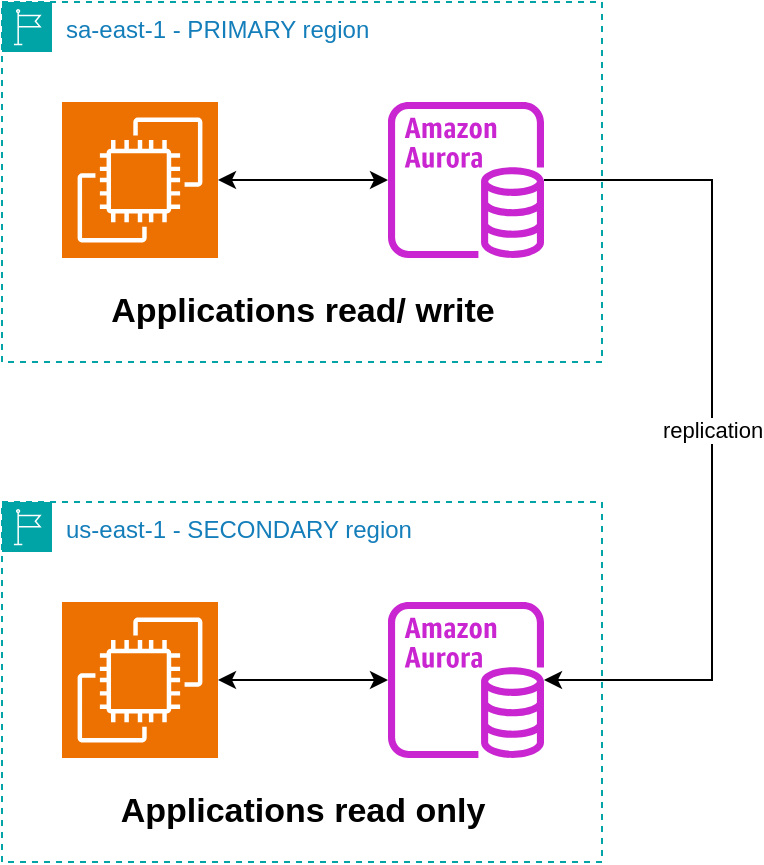 <mxfile version="22.1.16" type="device">
  <diagram name="Page-1" id="ndUFC0uiClozn0y08b7a">
    <mxGraphModel dx="1084" dy="1184" grid="1" gridSize="10" guides="1" tooltips="1" connect="1" arrows="1" fold="1" page="1" pageScale="1" pageWidth="850" pageHeight="1100" math="0" shadow="0">
      <root>
        <mxCell id="0" />
        <mxCell id="1" parent="0" />
        <mxCell id="eIKcoQl4cshyov_YFIaD-3" value="sa-east-1 - PRIMARY region" style="points=[[0,0],[0.25,0],[0.5,0],[0.75,0],[1,0],[1,0.25],[1,0.5],[1,0.75],[1,1],[0.75,1],[0.5,1],[0.25,1],[0,1],[0,0.75],[0,0.5],[0,0.25]];outlineConnect=0;gradientColor=none;html=1;whiteSpace=wrap;fontSize=12;fontStyle=0;container=1;pointerEvents=0;collapsible=0;recursiveResize=0;shape=mxgraph.aws4.group;grIcon=mxgraph.aws4.group_region;strokeColor=#00A4A6;fillColor=none;verticalAlign=top;align=left;spacingLeft=30;fontColor=#147EBA;dashed=1;" vertex="1" parent="1">
          <mxGeometry x="275" y="110" width="300" height="180" as="geometry" />
        </mxCell>
        <mxCell id="eIKcoQl4cshyov_YFIaD-2" value="" style="sketch=0;outlineConnect=0;fontColor=#232F3E;gradientColor=none;fillColor=#C925D1;strokeColor=none;dashed=0;verticalLabelPosition=bottom;verticalAlign=top;align=center;html=1;fontSize=12;fontStyle=0;aspect=fixed;pointerEvents=1;shape=mxgraph.aws4.aurora_instance;" vertex="1" parent="eIKcoQl4cshyov_YFIaD-3">
          <mxGeometry x="193" y="50" width="78" height="78" as="geometry" />
        </mxCell>
        <mxCell id="eIKcoQl4cshyov_YFIaD-4" style="edgeStyle=orthogonalEdgeStyle;rounded=0;orthogonalLoop=1;jettySize=auto;html=1;startArrow=classic;startFill=1;" edge="1" parent="eIKcoQl4cshyov_YFIaD-3" source="eIKcoQl4cshyov_YFIaD-1" target="eIKcoQl4cshyov_YFIaD-2">
          <mxGeometry relative="1" as="geometry" />
        </mxCell>
        <mxCell id="eIKcoQl4cshyov_YFIaD-1" value="" style="sketch=0;points=[[0,0,0],[0.25,0,0],[0.5,0,0],[0.75,0,0],[1,0,0],[0,1,0],[0.25,1,0],[0.5,1,0],[0.75,1,0],[1,1,0],[0,0.25,0],[0,0.5,0],[0,0.75,0],[1,0.25,0],[1,0.5,0],[1,0.75,0]];outlineConnect=0;fontColor=#232F3E;fillColor=#ED7100;strokeColor=#ffffff;dashed=0;verticalLabelPosition=bottom;verticalAlign=top;align=center;html=1;fontSize=12;fontStyle=0;aspect=fixed;shape=mxgraph.aws4.resourceIcon;resIcon=mxgraph.aws4.ec2;" vertex="1" parent="eIKcoQl4cshyov_YFIaD-3">
          <mxGeometry x="30" y="50" width="78" height="78" as="geometry" />
        </mxCell>
        <mxCell id="eIKcoQl4cshyov_YFIaD-5" value="Applications read/ write" style="text;html=1;align=center;verticalAlign=middle;resizable=0;points=[];autosize=1;strokeColor=none;fillColor=none;fontSize=17;fontStyle=1" vertex="1" parent="eIKcoQl4cshyov_YFIaD-3">
          <mxGeometry x="40" y="140" width="220" height="30" as="geometry" />
        </mxCell>
        <mxCell id="eIKcoQl4cshyov_YFIaD-6" value="us-east-1&amp;nbsp;- SECONDARY region" style="points=[[0,0],[0.25,0],[0.5,0],[0.75,0],[1,0],[1,0.25],[1,0.5],[1,0.75],[1,1],[0.75,1],[0.5,1],[0.25,1],[0,1],[0,0.75],[0,0.5],[0,0.25]];outlineConnect=0;gradientColor=none;html=1;whiteSpace=wrap;fontSize=12;fontStyle=0;container=1;pointerEvents=0;collapsible=0;recursiveResize=0;shape=mxgraph.aws4.group;grIcon=mxgraph.aws4.group_region;strokeColor=#00A4A6;fillColor=none;verticalAlign=top;align=left;spacingLeft=30;fontColor=#147EBA;dashed=1;" vertex="1" parent="1">
          <mxGeometry x="275" y="360" width="300" height="180" as="geometry" />
        </mxCell>
        <mxCell id="eIKcoQl4cshyov_YFIaD-7" value="" style="sketch=0;outlineConnect=0;fontColor=#232F3E;gradientColor=none;fillColor=#C925D1;strokeColor=none;dashed=0;verticalLabelPosition=bottom;verticalAlign=top;align=center;html=1;fontSize=12;fontStyle=0;aspect=fixed;pointerEvents=1;shape=mxgraph.aws4.aurora_instance;" vertex="1" parent="eIKcoQl4cshyov_YFIaD-6">
          <mxGeometry x="193" y="50" width="78" height="78" as="geometry" />
        </mxCell>
        <mxCell id="eIKcoQl4cshyov_YFIaD-8" style="edgeStyle=orthogonalEdgeStyle;rounded=0;orthogonalLoop=1;jettySize=auto;html=1;startArrow=classic;startFill=1;" edge="1" parent="eIKcoQl4cshyov_YFIaD-6" source="eIKcoQl4cshyov_YFIaD-9" target="eIKcoQl4cshyov_YFIaD-7">
          <mxGeometry relative="1" as="geometry" />
        </mxCell>
        <mxCell id="eIKcoQl4cshyov_YFIaD-9" value="" style="sketch=0;points=[[0,0,0],[0.25,0,0],[0.5,0,0],[0.75,0,0],[1,0,0],[0,1,0],[0.25,1,0],[0.5,1,0],[0.75,1,0],[1,1,0],[0,0.25,0],[0,0.5,0],[0,0.75,0],[1,0.25,0],[1,0.5,0],[1,0.75,0]];outlineConnect=0;fontColor=#232F3E;fillColor=#ED7100;strokeColor=#ffffff;dashed=0;verticalLabelPosition=bottom;verticalAlign=top;align=center;html=1;fontSize=12;fontStyle=0;aspect=fixed;shape=mxgraph.aws4.resourceIcon;resIcon=mxgraph.aws4.ec2;" vertex="1" parent="eIKcoQl4cshyov_YFIaD-6">
          <mxGeometry x="30" y="50" width="78" height="78" as="geometry" />
        </mxCell>
        <mxCell id="eIKcoQl4cshyov_YFIaD-10" value="Applications read only" style="text;html=1;align=center;verticalAlign=middle;resizable=0;points=[];autosize=1;strokeColor=none;fillColor=none;fontSize=17;fontStyle=1" vertex="1" parent="eIKcoQl4cshyov_YFIaD-6">
          <mxGeometry x="45" y="140" width="210" height="30" as="geometry" />
        </mxCell>
        <mxCell id="eIKcoQl4cshyov_YFIaD-11" value="replication" style="edgeStyle=orthogonalEdgeStyle;rounded=0;orthogonalLoop=1;jettySize=auto;html=1;" edge="1" parent="1" source="eIKcoQl4cshyov_YFIaD-2" target="eIKcoQl4cshyov_YFIaD-7">
          <mxGeometry relative="1" as="geometry">
            <Array as="points">
              <mxPoint x="630" y="199" />
              <mxPoint x="630" y="449" />
            </Array>
          </mxGeometry>
        </mxCell>
      </root>
    </mxGraphModel>
  </diagram>
</mxfile>
